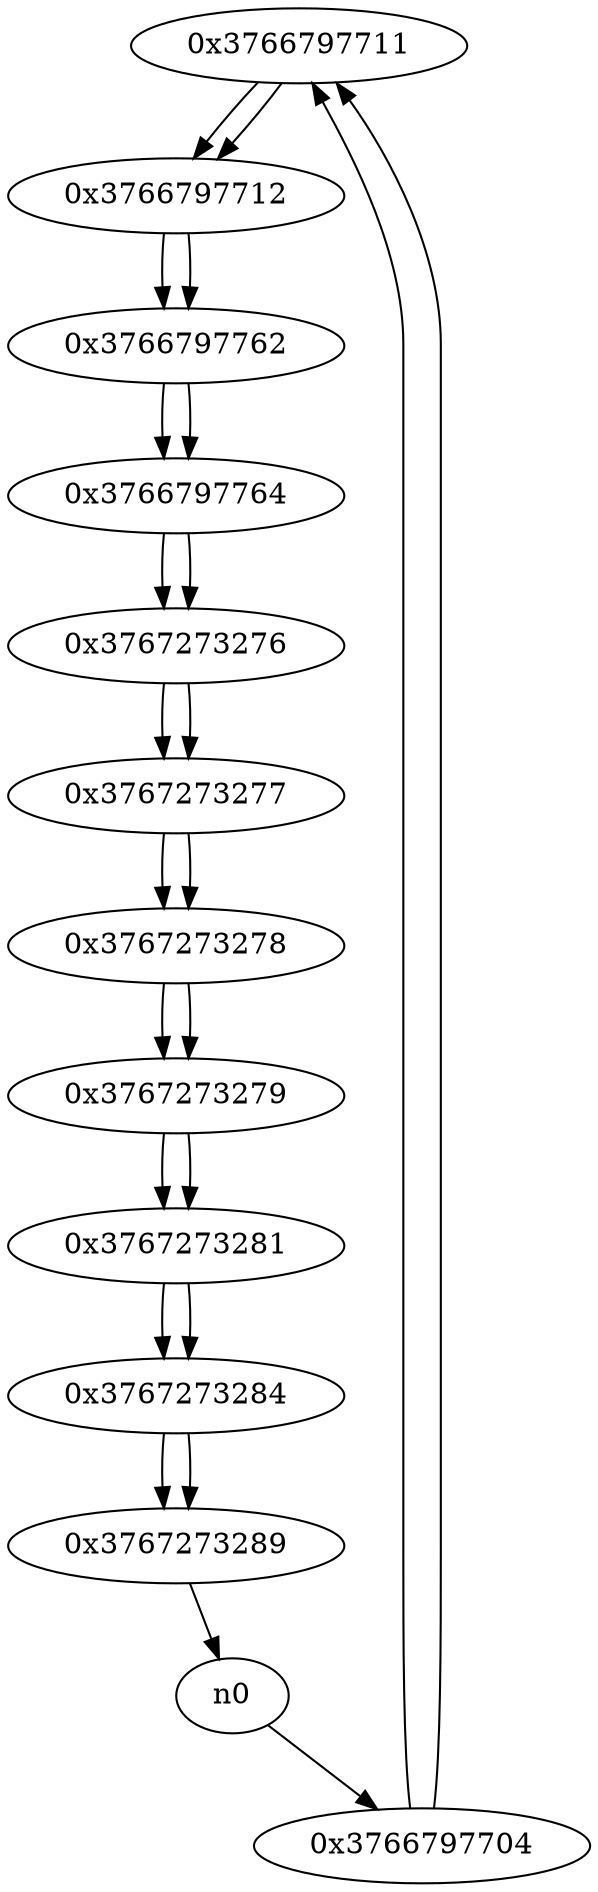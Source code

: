 digraph G{
/* nodes */
  n1 [label="0x3766797711"]
  n2 [label="0x3766797712"]
  n3 [label="0x3766797762"]
  n4 [label="0x3766797764"]
  n5 [label="0x3767273276"]
  n6 [label="0x3767273277"]
  n7 [label="0x3767273278"]
  n8 [label="0x3766797704"]
  n9 [label="0x3767273279"]
  n10 [label="0x3767273281"]
  n11 [label="0x3767273284"]
  n12 [label="0x3767273289"]
/* edges */
n1 -> n2;
n8 -> n1;
n2 -> n3;
n1 -> n2;
n3 -> n4;
n2 -> n3;
n4 -> n5;
n3 -> n4;
n5 -> n6;
n4 -> n5;
n6 -> n7;
n5 -> n6;
n7 -> n9;
n6 -> n7;
n8 -> n1;
n0 -> n8;
n9 -> n10;
n7 -> n9;
n10 -> n11;
n9 -> n10;
n11 -> n12;
n10 -> n11;
n12 -> n0;
n11 -> n12;
}
